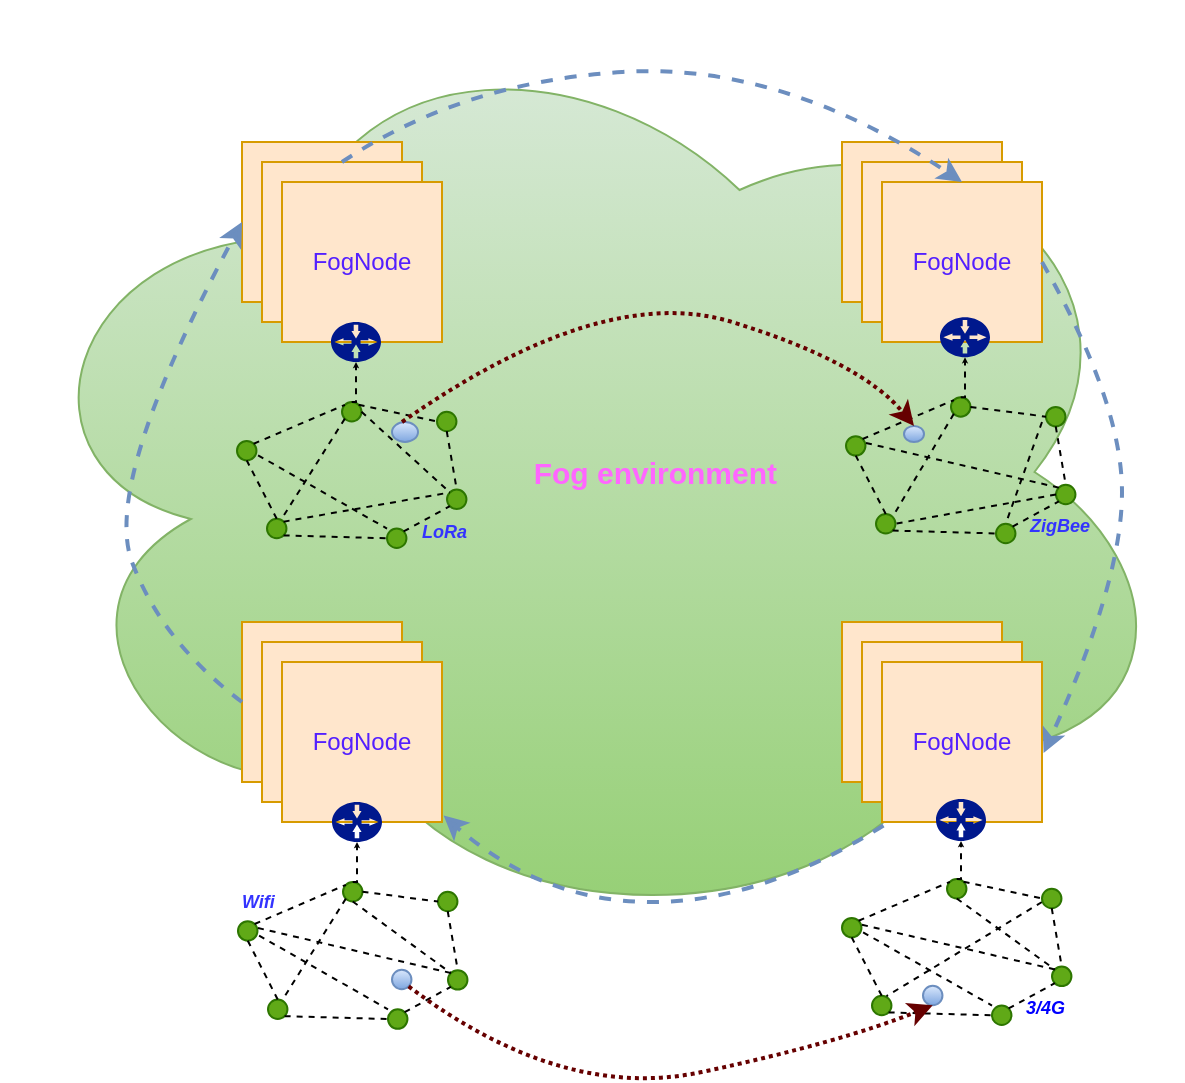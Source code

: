 <mxfile version="10.5.5" type="github"><diagram id="RD0cWUDx8CHf_FAbjjlp" name="Page-1"><mxGraphModel dx="1398" dy="941" grid="1" gridSize="10" guides="1" tooltips="1" connect="1" arrows="1" fold="1" page="1" pageScale="1" pageWidth="827" pageHeight="1169" math="0" shadow="0"><root><mxCell id="0"/><mxCell id="1" parent="0"/><mxCell id="Bvr0KXYXl9v9TQF8ipzV-62" value="&amp;nbsp; &amp;nbsp; &amp;nbsp; &amp;nbsp; &amp;nbsp; &amp;nbsp; &amp;nbsp; &amp;nbsp; &amp;nbsp; &amp;nbsp;&lt;b&gt;&lt;font style=&quot;font-size: 15px&quot; color=&quot;#ff66ff&quot;&gt;Fog environment&lt;/font&gt;&lt;/b&gt;" style="ellipse;shape=cloud;whiteSpace=wrap;html=1;fillColor=#d5e8d4;strokeColor=#82b366;gradientColor=#97d077;" vertex="1" parent="1"><mxGeometry x="80" y="10" width="590" height="470" as="geometry"/></mxCell><mxCell id="Bvr0KXYXl9v9TQF8ipzV-49" value="" style="whiteSpace=wrap;html=1;aspect=fixed;fillColor=#ffe6cc;strokeColor=#d79b00;" vertex="1" parent="1"><mxGeometry x="200" y="80" width="80" height="80" as="geometry"/></mxCell><mxCell id="Bvr0KXYXl9v9TQF8ipzV-48" value="" style="whiteSpace=wrap;html=1;aspect=fixed;fillColor=#ffe6cc;strokeColor=#d79b00;" vertex="1" parent="1"><mxGeometry x="210" y="90" width="80" height="80" as="geometry"/></mxCell><mxCell id="Bvr0KXYXl9v9TQF8ipzV-47" value="&lt;font color=&quot;#531fff&quot;&gt;FogNode&lt;/font&gt;" style="whiteSpace=wrap;html=1;aspect=fixed;fillColor=#ffe6cc;strokeColor=#d79b00;" vertex="1" parent="1"><mxGeometry x="220" y="100" width="80" height="80" as="geometry"/></mxCell><mxCell id="Bvr0KXYXl9v9TQF8ipzV-53" value="" style="whiteSpace=wrap;html=1;aspect=fixed;fillColor=#ffe6cc;strokeColor=#d79b00;" vertex="1" parent="1"><mxGeometry x="500" y="80" width="80" height="80" as="geometry"/></mxCell><mxCell id="Bvr0KXYXl9v9TQF8ipzV-54" value="" style="whiteSpace=wrap;html=1;aspect=fixed;fillColor=#ffe6cc;strokeColor=#d79b00;" vertex="1" parent="1"><mxGeometry x="510" y="90" width="80" height="80" as="geometry"/></mxCell><mxCell id="Bvr0KXYXl9v9TQF8ipzV-55" value="&lt;font color=&quot;#531fff&quot;&gt;FogNode&lt;/font&gt;" style="whiteSpace=wrap;html=1;aspect=fixed;fillColor=#ffe6cc;strokeColor=#d79b00;" vertex="1" parent="1"><mxGeometry x="520" y="100" width="80" height="80" as="geometry"/></mxCell><mxCell id="Bvr0KXYXl9v9TQF8ipzV-56" value="" style="whiteSpace=wrap;html=1;aspect=fixed;fillColor=#ffe6cc;strokeColor=#d79b00;" vertex="1" parent="1"><mxGeometry x="200" y="320" width="80" height="80" as="geometry"/></mxCell><mxCell id="Bvr0KXYXl9v9TQF8ipzV-57" value="" style="whiteSpace=wrap;html=1;aspect=fixed;fillColor=#ffe6cc;strokeColor=#d79b00;" vertex="1" parent="1"><mxGeometry x="210" y="330" width="80" height="80" as="geometry"/></mxCell><mxCell id="Bvr0KXYXl9v9TQF8ipzV-58" value="&lt;font color=&quot;#531fff&quot;&gt;FogNode&lt;/font&gt;" style="whiteSpace=wrap;html=1;aspect=fixed;fillColor=#ffe6cc;strokeColor=#d79b00;" vertex="1" parent="1"><mxGeometry x="220" y="340" width="80" height="80" as="geometry"/></mxCell><mxCell id="Bvr0KXYXl9v9TQF8ipzV-59" value="" style="whiteSpace=wrap;html=1;aspect=fixed;fillColor=#ffe6cc;strokeColor=#d79b00;" vertex="1" parent="1"><mxGeometry x="500" y="320" width="80" height="80" as="geometry"/></mxCell><mxCell id="Bvr0KXYXl9v9TQF8ipzV-60" value="" style="whiteSpace=wrap;html=1;aspect=fixed;fillColor=#ffe6cc;strokeColor=#d79b00;" vertex="1" parent="1"><mxGeometry x="510" y="330" width="80" height="80" as="geometry"/></mxCell><mxCell id="Bvr0KXYXl9v9TQF8ipzV-61" value="&lt;font color=&quot;#531fff&quot;&gt;FogNode&lt;/font&gt;" style="whiteSpace=wrap;html=1;aspect=fixed;fillColor=#ffe6cc;strokeColor=#d79b00;" vertex="1" parent="1"><mxGeometry x="520" y="340" width="80" height="80" as="geometry"/></mxCell><mxCell id="Bvr0KXYXl9v9TQF8ipzV-76" value="" style="shadow=0;dashed=0;html=1;strokeColor=none;labelPosition=center;verticalLabelPosition=bottom;verticalAlign=top;align=center;shape=mxgraph.mscae.enterprise.gateway;fillColor=#00188D;" vertex="1" parent="1"><mxGeometry x="245" y="410" width="25" height="20" as="geometry"/></mxCell><mxCell id="Bvr0KXYXl9v9TQF8ipzV-109" value="" style="group" vertex="1" connectable="0" parent="1"><mxGeometry x="198" y="450" width="120" height="74" as="geometry"/></mxCell><mxCell id="Bvr0KXYXl9v9TQF8ipzV-105" value="" style="group" vertex="1" connectable="0" parent="Bvr0KXYXl9v9TQF8ipzV-109"><mxGeometry width="120" height="74" as="geometry"/></mxCell><mxCell id="Bvr0KXYXl9v9TQF8ipzV-64" value="" style="ellipse;whiteSpace=wrap;html=1;aspect=fixed;fillColor=#60a917;strokeColor=#2D7600;fontColor=#ffffff;" vertex="1" parent="Bvr0KXYXl9v9TQF8ipzV-105"><mxGeometry y="19.59" width="9.733" height="9.733" as="geometry"/></mxCell><mxCell id="Bvr0KXYXl9v9TQF8ipzV-65" value="" style="ellipse;whiteSpace=wrap;html=1;aspect=fixed;fillColor=#60a917;strokeColor=#2D7600;fontColor=#ffffff;" vertex="1" parent="Bvr0KXYXl9v9TQF8ipzV-105"><mxGeometry x="52.5" width="9.733" height="9.733" as="geometry"/></mxCell><mxCell id="Bvr0KXYXl9v9TQF8ipzV-66" value="" style="ellipse;whiteSpace=wrap;html=1;aspect=fixed;fillColor=#60a917;strokeColor=#2D7600;fontColor=#ffffff;" vertex="1" parent="Bvr0KXYXl9v9TQF8ipzV-105"><mxGeometry x="15" y="58.771" width="9.733" height="9.733" as="geometry"/></mxCell><mxCell id="Bvr0KXYXl9v9TQF8ipzV-68" value="" style="ellipse;whiteSpace=wrap;html=1;aspect=fixed;fillColor=#60a917;strokeColor=#2D7600;fontColor=#ffffff;" vertex="1" parent="Bvr0KXYXl9v9TQF8ipzV-105"><mxGeometry x="75" y="63.668" width="9.733" height="9.733" as="geometry"/></mxCell><mxCell id="Bvr0KXYXl9v9TQF8ipzV-88" value="" style="endArrow=none;dashed=1;html=1;entryX=0;entryY=0;entryDx=0;entryDy=0;exitX=1;exitY=0;exitDx=0;exitDy=0;" edge="1" parent="Bvr0KXYXl9v9TQF8ipzV-105" source="Bvr0KXYXl9v9TQF8ipzV-64" target="Bvr0KXYXl9v9TQF8ipzV-65"><mxGeometry width="50" height="50" relative="1" as="geometry"><mxPoint x="20" y="19.59" as="sourcePoint"/><mxPoint x="-70" y="19.59" as="targetPoint"/></mxGeometry></mxCell><mxCell id="Bvr0KXYXl9v9TQF8ipzV-91" value="" style="endArrow=none;dashed=1;html=1;entryX=0.5;entryY=1;entryDx=0;entryDy=0;exitX=0.5;exitY=0;exitDx=0;exitDy=0;" edge="1" parent="Bvr0KXYXl9v9TQF8ipzV-105" source="Bvr0KXYXl9v9TQF8ipzV-66" target="Bvr0KXYXl9v9TQF8ipzV-64"><mxGeometry width="50" height="50" relative="1" as="geometry"><mxPoint x="40" y="39.18" as="sourcePoint"/><mxPoint x="73.931" y="30.703" as="targetPoint"/></mxGeometry></mxCell><mxCell id="Bvr0KXYXl9v9TQF8ipzV-93" value="" style="endArrow=none;dashed=1;html=1;entryX=0;entryY=0.5;entryDx=0;entryDy=0;exitX=1;exitY=1;exitDx=0;exitDy=0;" edge="1" parent="Bvr0KXYXl9v9TQF8ipzV-105" source="Bvr0KXYXl9v9TQF8ipzV-66" target="Bvr0KXYXl9v9TQF8ipzV-68"><mxGeometry width="50" height="50" relative="1" as="geometry"><mxPoint x="60" y="58.771" as="sourcePoint"/><mxPoint x="93.931" y="50.293" as="targetPoint"/></mxGeometry></mxCell><mxCell id="Bvr0KXYXl9v9TQF8ipzV-96" value="" style="endArrow=none;dashed=1;html=1;entryX=0;entryY=0;entryDx=0;entryDy=0;exitX=1.084;exitY=0.739;exitDx=0;exitDy=0;exitPerimeter=0;entryPerimeter=0;" edge="1" parent="Bvr0KXYXl9v9TQF8ipzV-105" source="Bvr0KXYXl9v9TQF8ipzV-64" target="Bvr0KXYXl9v9TQF8ipzV-68"><mxGeometry width="50" height="50" relative="1" as="geometry"><mxPoint x="90" y="88.156" as="sourcePoint"/><mxPoint x="123.931" y="79.678" as="targetPoint"/></mxGeometry></mxCell><mxCell id="Bvr0KXYXl9v9TQF8ipzV-98" value="" style="endArrow=none;dashed=1;html=1;entryX=0.745;entryY=0.016;entryDx=0;entryDy=0;exitX=0;exitY=1;exitDx=0;exitDy=0;entryPerimeter=0;" edge="1" parent="Bvr0KXYXl9v9TQF8ipzV-105" source="Bvr0KXYXl9v9TQF8ipzV-65" target="Bvr0KXYXl9v9TQF8ipzV-66"><mxGeometry width="50" height="50" relative="1" as="geometry"><mxPoint x="110" y="107.746" as="sourcePoint"/><mxPoint x="143.931" y="99.268" as="targetPoint"/></mxGeometry></mxCell><mxCell id="Bvr0KXYXl9v9TQF8ipzV-100" value="&lt;i&gt;&lt;font style=&quot;font-size: 9px&quot; color=&quot;#3333ff&quot;&gt;&lt;b&gt;Wifi&lt;/b&gt;&lt;/font&gt;&lt;/i&gt;" style="text;html=1;resizable=0;points=[];autosize=1;align=left;verticalAlign=top;spacingTop=-4;" vertex="1" parent="Bvr0KXYXl9v9TQF8ipzV-105"><mxGeometry y="-0.627" width="30" height="20" as="geometry"/></mxCell><mxCell id="Bvr0KXYXl9v9TQF8ipzV-106" value="" style="ellipse;whiteSpace=wrap;html=1;aspect=fixed;fillColor=#60a917;strokeColor=#2D7600;fontColor=#ffffff;" vertex="1" parent="Bvr0KXYXl9v9TQF8ipzV-105"><mxGeometry x="100" y="4.898" width="9.733" height="9.733" as="geometry"/></mxCell><mxCell id="Bvr0KXYXl9v9TQF8ipzV-107" value="" style="endArrow=none;dashed=1;html=1;entryX=0;entryY=0.5;entryDx=0;entryDy=0;exitX=1;exitY=0.5;exitDx=0;exitDy=0;" edge="1" parent="Bvr0KXYXl9v9TQF8ipzV-105" source="Bvr0KXYXl9v9TQF8ipzV-65" target="Bvr0KXYXl9v9TQF8ipzV-106"><mxGeometry width="50" height="50" relative="1" as="geometry"><mxPoint x="72.667" y="14.693" as="sourcePoint"/><mxPoint x="116.333" y="55.179" as="targetPoint"/></mxGeometry></mxCell><mxCell id="Bvr0KXYXl9v9TQF8ipzV-205" value="" style="ellipse;whiteSpace=wrap;html=1;aspect=fixed;fillColor=#dae8fc;strokeColor=#6c8ebf;gradientColor=#7ea6e0;" vertex="1" parent="Bvr0KXYXl9v9TQF8ipzV-105"><mxGeometry x="77" y="43.898" width="9.733" height="9.733" as="geometry"/></mxCell><mxCell id="Bvr0KXYXl9v9TQF8ipzV-67" value="" style="ellipse;whiteSpace=wrap;html=1;aspect=fixed;fillColor=#60a917;strokeColor=#2D7600;fontColor=#ffffff;" vertex="1" parent="Bvr0KXYXl9v9TQF8ipzV-109"><mxGeometry x="105" y="44.078" width="9.733" height="9.733" as="geometry"/></mxCell><mxCell id="Bvr0KXYXl9v9TQF8ipzV-90" value="" style="endArrow=none;dashed=1;html=1;entryX=0;entryY=0;entryDx=0;entryDy=0;exitX=0.5;exitY=1;exitDx=0;exitDy=0;" edge="1" parent="Bvr0KXYXl9v9TQF8ipzV-109" source="Bvr0KXYXl9v9TQF8ipzV-65" target="Bvr0KXYXl9v9TQF8ipzV-67"><mxGeometry width="50" height="50" relative="1" as="geometry"><mxPoint x="30" y="29.385" as="sourcePoint"/><mxPoint x="64" y="20.57" as="targetPoint"/></mxGeometry></mxCell><mxCell id="Bvr0KXYXl9v9TQF8ipzV-92" value="" style="endArrow=none;dashed=1;html=1;entryX=0;entryY=1;entryDx=0;entryDy=0;exitX=1;exitY=0;exitDx=0;exitDy=0;" edge="1" parent="Bvr0KXYXl9v9TQF8ipzV-109" source="Bvr0KXYXl9v9TQF8ipzV-68" target="Bvr0KXYXl9v9TQF8ipzV-67"><mxGeometry width="50" height="50" relative="1" as="geometry"><mxPoint x="50" y="48.976" as="sourcePoint"/><mxPoint x="83.931" y="40.498" as="targetPoint"/></mxGeometry></mxCell><mxCell id="Bvr0KXYXl9v9TQF8ipzV-97" value="" style="endArrow=none;dashed=1;html=1;entryX=0;entryY=0;entryDx=0;entryDy=0;exitX=1.026;exitY=0.35;exitDx=0;exitDy=0;exitPerimeter=0;" edge="1" parent="Bvr0KXYXl9v9TQF8ipzV-109" source="Bvr0KXYXl9v9TQF8ipzV-64" target="Bvr0KXYXl9v9TQF8ipzV-67"><mxGeometry width="50" height="50" relative="1" as="geometry"><mxPoint x="100" y="97.951" as="sourcePoint"/><mxPoint x="133.931" y="89.473" as="targetPoint"/></mxGeometry></mxCell><mxCell id="Bvr0KXYXl9v9TQF8ipzV-108" value="" style="endArrow=none;dashed=1;html=1;entryX=0.5;entryY=0;entryDx=0;entryDy=0;exitX=0.5;exitY=1;exitDx=0;exitDy=0;" edge="1" parent="Bvr0KXYXl9v9TQF8ipzV-109" source="Bvr0KXYXl9v9TQF8ipzV-106" target="Bvr0KXYXl9v9TQF8ipzV-67"><mxGeometry width="50" height="50" relative="1" as="geometry"><mxPoint x="82.667" y="24.488" as="sourcePoint"/><mxPoint x="126.333" y="64.974" as="targetPoint"/></mxGeometry></mxCell><mxCell id="Bvr0KXYXl9v9TQF8ipzV-112" style="edgeStyle=orthogonalEdgeStyle;rounded=0;orthogonalLoop=1;jettySize=auto;html=1;exitX=0.5;exitY=0;exitDx=0;exitDy=0;entryX=0.5;entryY=1;entryDx=0;entryDy=0;entryPerimeter=0;dashed=1;endSize=0;" edge="1" parent="1" source="Bvr0KXYXl9v9TQF8ipzV-65" target="Bvr0KXYXl9v9TQF8ipzV-76"><mxGeometry relative="1" as="geometry"/></mxCell><mxCell id="Bvr0KXYXl9v9TQF8ipzV-135" value="" style="shadow=0;dashed=0;html=1;strokeColor=none;labelPosition=center;verticalLabelPosition=bottom;verticalAlign=top;align=center;shape=mxgraph.mscae.enterprise.gateway;fillColor=#00188D;" vertex="1" parent="1"><mxGeometry x="547" y="408.5" width="25" height="21" as="geometry"/></mxCell><mxCell id="Bvr0KXYXl9v9TQF8ipzV-136" value="" style="group" vertex="1" connectable="0" parent="1"><mxGeometry x="500" y="448.5" width="130" height="74" as="geometry"/></mxCell><mxCell id="Bvr0KXYXl9v9TQF8ipzV-137" value="" style="group" vertex="1" connectable="0" parent="Bvr0KXYXl9v9TQF8ipzV-136"><mxGeometry width="130" height="73.533" as="geometry"/></mxCell><mxCell id="Bvr0KXYXl9v9TQF8ipzV-138" value="" style="ellipse;whiteSpace=wrap;html=1;aspect=fixed;fillColor=#60a917;strokeColor=#2D7600;fontColor=#ffffff;" vertex="1" parent="Bvr0KXYXl9v9TQF8ipzV-137"><mxGeometry y="19.467" width="9.733" height="9.733" as="geometry"/></mxCell><mxCell id="Bvr0KXYXl9v9TQF8ipzV-139" value="" style="ellipse;whiteSpace=wrap;html=1;aspect=fixed;fillColor=#60a917;strokeColor=#2D7600;fontColor=#ffffff;" vertex="1" parent="Bvr0KXYXl9v9TQF8ipzV-137"><mxGeometry x="52.5" width="9.733" height="9.733" as="geometry"/></mxCell><mxCell id="Bvr0KXYXl9v9TQF8ipzV-140" value="" style="ellipse;whiteSpace=wrap;html=1;aspect=fixed;fillColor=#60a917;strokeColor=#2D7600;fontColor=#ffffff;" vertex="1" parent="Bvr0KXYXl9v9TQF8ipzV-137"><mxGeometry x="15" y="58.4" width="9.733" height="9.733" as="geometry"/></mxCell><mxCell id="Bvr0KXYXl9v9TQF8ipzV-141" value="" style="ellipse;whiteSpace=wrap;html=1;aspect=fixed;fillColor=#60a917;strokeColor=#2D7600;fontColor=#ffffff;" vertex="1" parent="Bvr0KXYXl9v9TQF8ipzV-137"><mxGeometry x="75" y="63.267" width="9.733" height="9.733" as="geometry"/></mxCell><mxCell id="Bvr0KXYXl9v9TQF8ipzV-142" value="" style="endArrow=none;dashed=1;html=1;entryX=0;entryY=0;entryDx=0;entryDy=0;exitX=1;exitY=0;exitDx=0;exitDy=0;" edge="1" parent="Bvr0KXYXl9v9TQF8ipzV-137" source="Bvr0KXYXl9v9TQF8ipzV-138" target="Bvr0KXYXl9v9TQF8ipzV-139"><mxGeometry width="50" height="50" relative="1" as="geometry"><mxPoint x="20" y="19.467" as="sourcePoint"/><mxPoint x="-70" y="19.467" as="targetPoint"/></mxGeometry></mxCell><mxCell id="Bvr0KXYXl9v9TQF8ipzV-143" value="" style="endArrow=none;dashed=1;html=1;entryX=0.5;entryY=1;entryDx=0;entryDy=0;exitX=0.5;exitY=0;exitDx=0;exitDy=0;" edge="1" parent="Bvr0KXYXl9v9TQF8ipzV-137" source="Bvr0KXYXl9v9TQF8ipzV-140" target="Bvr0KXYXl9v9TQF8ipzV-138"><mxGeometry width="50" height="50" relative="1" as="geometry"><mxPoint x="40" y="38.933" as="sourcePoint"/><mxPoint x="73.931" y="30.509" as="targetPoint"/></mxGeometry></mxCell><mxCell id="Bvr0KXYXl9v9TQF8ipzV-144" value="" style="endArrow=none;dashed=1;html=1;entryX=0;entryY=0.5;entryDx=0;entryDy=0;exitX=1;exitY=1;exitDx=0;exitDy=0;" edge="1" parent="Bvr0KXYXl9v9TQF8ipzV-137" source="Bvr0KXYXl9v9TQF8ipzV-140" target="Bvr0KXYXl9v9TQF8ipzV-141"><mxGeometry width="50" height="50" relative="1" as="geometry"><mxPoint x="60" y="58.4" as="sourcePoint"/><mxPoint x="93.931" y="49.976" as="targetPoint"/></mxGeometry></mxCell><mxCell id="Bvr0KXYXl9v9TQF8ipzV-145" value="" style="endArrow=none;dashed=1;html=1;entryX=0;entryY=0;entryDx=0;entryDy=0;exitX=1.084;exitY=0.739;exitDx=0;exitDy=0;exitPerimeter=0;entryPerimeter=0;" edge="1" parent="Bvr0KXYXl9v9TQF8ipzV-137" source="Bvr0KXYXl9v9TQF8ipzV-138" target="Bvr0KXYXl9v9TQF8ipzV-141"><mxGeometry width="50" height="50" relative="1" as="geometry"><mxPoint x="90" y="87.6" as="sourcePoint"/><mxPoint x="123.931" y="79.176" as="targetPoint"/></mxGeometry></mxCell><mxCell id="Bvr0KXYXl9v9TQF8ipzV-146" value="" style="endArrow=none;dashed=1;html=1;entryX=0.745;entryY=0.016;entryDx=0;entryDy=0;entryPerimeter=0;" edge="1" parent="Bvr0KXYXl9v9TQF8ipzV-137" target="Bvr0KXYXl9v9TQF8ipzV-140"><mxGeometry width="50" height="50" relative="1" as="geometry"><mxPoint x="100" y="11.5" as="sourcePoint"/><mxPoint x="143.931" y="98.642" as="targetPoint"/></mxGeometry></mxCell><mxCell id="Bvr0KXYXl9v9TQF8ipzV-147" value="&lt;i&gt;&lt;font style=&quot;font-size: 9px&quot; color=&quot;#0000ff&quot;&gt;&lt;b&gt;3/4G&lt;/b&gt;&lt;/font&gt;&lt;/i&gt;" style="text;html=1;resizable=0;points=[];autosize=1;align=left;verticalAlign=top;spacingTop=-4;" vertex="1" parent="Bvr0KXYXl9v9TQF8ipzV-137"><mxGeometry x="90" y="53.533" width="40" height="20" as="geometry"/></mxCell><mxCell id="Bvr0KXYXl9v9TQF8ipzV-148" value="" style="ellipse;whiteSpace=wrap;html=1;aspect=fixed;fillColor=#60a917;strokeColor=#2D7600;fontColor=#ffffff;" vertex="1" parent="Bvr0KXYXl9v9TQF8ipzV-137"><mxGeometry x="100" y="4.867" width="9.733" height="9.733" as="geometry"/></mxCell><mxCell id="Bvr0KXYXl9v9TQF8ipzV-149" value="" style="endArrow=none;dashed=1;html=1;entryX=0;entryY=0.5;entryDx=0;entryDy=0;exitX=1;exitY=0;exitDx=0;exitDy=0;" edge="1" parent="Bvr0KXYXl9v9TQF8ipzV-137" source="Bvr0KXYXl9v9TQF8ipzV-139" target="Bvr0KXYXl9v9TQF8ipzV-148"><mxGeometry width="50" height="50" relative="1" as="geometry"><mxPoint x="72.667" y="14.6" as="sourcePoint"/><mxPoint x="116.333" y="54.831" as="targetPoint"/></mxGeometry></mxCell><mxCell id="Bvr0KXYXl9v9TQF8ipzV-206" value="" style="ellipse;whiteSpace=wrap;html=1;aspect=fixed;fillColor=#dae8fc;strokeColor=#6c8ebf;gradientColor=#7ea6e0;" vertex="1" parent="Bvr0KXYXl9v9TQF8ipzV-137"><mxGeometry x="40.5" y="53.398" width="9.733" height="9.733" as="geometry"/></mxCell><mxCell id="Bvr0KXYXl9v9TQF8ipzV-150" value="" style="ellipse;whiteSpace=wrap;html=1;aspect=fixed;fillColor=#60a917;strokeColor=#2D7600;fontColor=#ffffff;" vertex="1" parent="Bvr0KXYXl9v9TQF8ipzV-136"><mxGeometry x="105" y="43.8" width="9.733" height="9.733" as="geometry"/></mxCell><mxCell id="Bvr0KXYXl9v9TQF8ipzV-151" value="" style="endArrow=none;dashed=1;html=1;entryX=0;entryY=0;entryDx=0;entryDy=0;exitX=0.5;exitY=1;exitDx=0;exitDy=0;" edge="1" parent="Bvr0KXYXl9v9TQF8ipzV-136" source="Bvr0KXYXl9v9TQF8ipzV-139" target="Bvr0KXYXl9v9TQF8ipzV-150"><mxGeometry width="50" height="50" relative="1" as="geometry"><mxPoint x="30" y="29.2" as="sourcePoint"/><mxPoint x="64" y="20.44" as="targetPoint"/></mxGeometry></mxCell><mxCell id="Bvr0KXYXl9v9TQF8ipzV-152" value="" style="endArrow=none;dashed=1;html=1;entryX=0;entryY=1;entryDx=0;entryDy=0;exitX=1;exitY=0;exitDx=0;exitDy=0;" edge="1" parent="Bvr0KXYXl9v9TQF8ipzV-136" source="Bvr0KXYXl9v9TQF8ipzV-141" target="Bvr0KXYXl9v9TQF8ipzV-150"><mxGeometry width="50" height="50" relative="1" as="geometry"><mxPoint x="50" y="48.667" as="sourcePoint"/><mxPoint x="83.931" y="40.242" as="targetPoint"/></mxGeometry></mxCell><mxCell id="Bvr0KXYXl9v9TQF8ipzV-153" value="" style="endArrow=none;dashed=1;html=1;entryX=0;entryY=0;entryDx=0;entryDy=0;exitX=1.026;exitY=0.35;exitDx=0;exitDy=0;exitPerimeter=0;" edge="1" parent="Bvr0KXYXl9v9TQF8ipzV-136" source="Bvr0KXYXl9v9TQF8ipzV-138" target="Bvr0KXYXl9v9TQF8ipzV-150"><mxGeometry width="50" height="50" relative="1" as="geometry"><mxPoint x="100" y="97.333" as="sourcePoint"/><mxPoint x="133.931" y="88.909" as="targetPoint"/></mxGeometry></mxCell><mxCell id="Bvr0KXYXl9v9TQF8ipzV-154" value="" style="endArrow=none;dashed=1;html=1;entryX=0.5;entryY=0;entryDx=0;entryDy=0;exitX=0.5;exitY=1;exitDx=0;exitDy=0;" edge="1" parent="Bvr0KXYXl9v9TQF8ipzV-136" source="Bvr0KXYXl9v9TQF8ipzV-148" target="Bvr0KXYXl9v9TQF8ipzV-150"><mxGeometry width="50" height="50" relative="1" as="geometry"><mxPoint x="82.667" y="24.333" as="sourcePoint"/><mxPoint x="126.333" y="64.564" as="targetPoint"/></mxGeometry></mxCell><mxCell id="Bvr0KXYXl9v9TQF8ipzV-155" style="edgeStyle=orthogonalEdgeStyle;rounded=0;orthogonalLoop=1;jettySize=auto;html=1;exitX=0.5;exitY=0;exitDx=0;exitDy=0;entryX=0.5;entryY=1;entryDx=0;entryDy=0;entryPerimeter=0;dashed=1;endSize=0;" edge="1" parent="1" source="Bvr0KXYXl9v9TQF8ipzV-139" target="Bvr0KXYXl9v9TQF8ipzV-135"><mxGeometry relative="1" as="geometry"/></mxCell><mxCell id="Bvr0KXYXl9v9TQF8ipzV-157" value="" style="shadow=0;dashed=0;html=1;strokeColor=none;labelPosition=center;verticalLabelPosition=bottom;verticalAlign=top;align=center;shape=mxgraph.mscae.enterprise.gateway;fillColor=#00188D;" vertex="1" parent="1"><mxGeometry x="244.5" y="170" width="25" height="20" as="geometry"/></mxCell><mxCell id="Bvr0KXYXl9v9TQF8ipzV-158" value="" style="group" vertex="1" connectable="0" parent="1"><mxGeometry x="197.5" y="210" width="130" height="73.533" as="geometry"/></mxCell><mxCell id="Bvr0KXYXl9v9TQF8ipzV-159" value="" style="group" vertex="1" connectable="0" parent="Bvr0KXYXl9v9TQF8ipzV-158"><mxGeometry width="130" height="73.533" as="geometry"/></mxCell><mxCell id="Bvr0KXYXl9v9TQF8ipzV-160" value="" style="ellipse;whiteSpace=wrap;html=1;aspect=fixed;fillColor=#60a917;strokeColor=#2D7600;fontColor=#ffffff;" vertex="1" parent="Bvr0KXYXl9v9TQF8ipzV-159"><mxGeometry y="19.467" width="9.733" height="9.733" as="geometry"/></mxCell><mxCell id="Bvr0KXYXl9v9TQF8ipzV-161" value="" style="ellipse;whiteSpace=wrap;html=1;aspect=fixed;fillColor=#60a917;strokeColor=#2D7600;fontColor=#ffffff;" vertex="1" parent="Bvr0KXYXl9v9TQF8ipzV-159"><mxGeometry x="52.5" width="9.733" height="9.733" as="geometry"/></mxCell><mxCell id="Bvr0KXYXl9v9TQF8ipzV-162" value="" style="ellipse;whiteSpace=wrap;html=1;aspect=fixed;fillColor=#60a917;strokeColor=#2D7600;fontColor=#ffffff;" vertex="1" parent="Bvr0KXYXl9v9TQF8ipzV-159"><mxGeometry x="15" y="58.4" width="9.733" height="9.733" as="geometry"/></mxCell><mxCell id="Bvr0KXYXl9v9TQF8ipzV-163" value="" style="ellipse;whiteSpace=wrap;html=1;aspect=fixed;fillColor=#60a917;strokeColor=#2D7600;fontColor=#ffffff;" vertex="1" parent="Bvr0KXYXl9v9TQF8ipzV-159"><mxGeometry x="75" y="63.267" width="9.733" height="9.733" as="geometry"/></mxCell><mxCell id="Bvr0KXYXl9v9TQF8ipzV-164" value="" style="endArrow=none;dashed=1;html=1;entryX=0;entryY=0;entryDx=0;entryDy=0;exitX=1;exitY=0;exitDx=0;exitDy=0;" edge="1" parent="Bvr0KXYXl9v9TQF8ipzV-159" source="Bvr0KXYXl9v9TQF8ipzV-160" target="Bvr0KXYXl9v9TQF8ipzV-161"><mxGeometry width="50" height="50" relative="1" as="geometry"><mxPoint x="20" y="19.467" as="sourcePoint"/><mxPoint x="-70" y="19.467" as="targetPoint"/></mxGeometry></mxCell><mxCell id="Bvr0KXYXl9v9TQF8ipzV-165" value="" style="endArrow=none;dashed=1;html=1;entryX=0.5;entryY=1;entryDx=0;entryDy=0;exitX=0.5;exitY=0;exitDx=0;exitDy=0;" edge="1" parent="Bvr0KXYXl9v9TQF8ipzV-159" source="Bvr0KXYXl9v9TQF8ipzV-162" target="Bvr0KXYXl9v9TQF8ipzV-160"><mxGeometry width="50" height="50" relative="1" as="geometry"><mxPoint x="40" y="38.933" as="sourcePoint"/><mxPoint x="73.931" y="30.509" as="targetPoint"/></mxGeometry></mxCell><mxCell id="Bvr0KXYXl9v9TQF8ipzV-166" value="" style="endArrow=none;dashed=1;html=1;entryX=0;entryY=0.5;entryDx=0;entryDy=0;exitX=1;exitY=1;exitDx=0;exitDy=0;" edge="1" parent="Bvr0KXYXl9v9TQF8ipzV-159" source="Bvr0KXYXl9v9TQF8ipzV-162" target="Bvr0KXYXl9v9TQF8ipzV-163"><mxGeometry width="50" height="50" relative="1" as="geometry"><mxPoint x="60" y="58.4" as="sourcePoint"/><mxPoint x="93.931" y="49.976" as="targetPoint"/></mxGeometry></mxCell><mxCell id="Bvr0KXYXl9v9TQF8ipzV-167" value="" style="endArrow=none;dashed=1;html=1;entryX=0;entryY=0;entryDx=0;entryDy=0;exitX=1.084;exitY=0.739;exitDx=0;exitDy=0;exitPerimeter=0;entryPerimeter=0;" edge="1" parent="Bvr0KXYXl9v9TQF8ipzV-159" source="Bvr0KXYXl9v9TQF8ipzV-160" target="Bvr0KXYXl9v9TQF8ipzV-163"><mxGeometry width="50" height="50" relative="1" as="geometry"><mxPoint x="90" y="87.6" as="sourcePoint"/><mxPoint x="123.931" y="79.176" as="targetPoint"/></mxGeometry></mxCell><mxCell id="Bvr0KXYXl9v9TQF8ipzV-168" value="" style="endArrow=none;dashed=1;html=1;entryX=0.745;entryY=0.016;entryDx=0;entryDy=0;exitX=0;exitY=1;exitDx=0;exitDy=0;entryPerimeter=0;" edge="1" parent="Bvr0KXYXl9v9TQF8ipzV-159" source="Bvr0KXYXl9v9TQF8ipzV-161" target="Bvr0KXYXl9v9TQF8ipzV-162"><mxGeometry width="50" height="50" relative="1" as="geometry"><mxPoint x="110" y="107.067" as="sourcePoint"/><mxPoint x="143.931" y="98.642" as="targetPoint"/></mxGeometry></mxCell><mxCell id="Bvr0KXYXl9v9TQF8ipzV-169" value="&lt;i&gt;&lt;font style=&quot;font-size: 9px&quot; color=&quot;#3333ff&quot;&gt;&lt;b&gt;LoRa&lt;/b&gt;&lt;/font&gt;&lt;/i&gt;" style="text;html=1;resizable=0;points=[];autosize=1;align=left;verticalAlign=top;spacingTop=-4;" vertex="1" parent="Bvr0KXYXl9v9TQF8ipzV-159"><mxGeometry x="90" y="53.533" width="40" height="20" as="geometry"/></mxCell><mxCell id="Bvr0KXYXl9v9TQF8ipzV-170" value="" style="ellipse;whiteSpace=wrap;html=1;aspect=fixed;fillColor=#60a917;strokeColor=#2D7600;fontColor=#ffffff;" vertex="1" parent="Bvr0KXYXl9v9TQF8ipzV-159"><mxGeometry x="100" y="4.867" width="9.733" height="9.733" as="geometry"/></mxCell><mxCell id="Bvr0KXYXl9v9TQF8ipzV-171" value="" style="endArrow=none;dashed=1;html=1;entryX=0;entryY=0.5;entryDx=0;entryDy=0;exitX=1;exitY=0;exitDx=0;exitDy=0;" edge="1" parent="Bvr0KXYXl9v9TQF8ipzV-159" source="Bvr0KXYXl9v9TQF8ipzV-161" target="Bvr0KXYXl9v9TQF8ipzV-170"><mxGeometry width="50" height="50" relative="1" as="geometry"><mxPoint x="72.667" y="14.6" as="sourcePoint"/><mxPoint x="116.333" y="54.831" as="targetPoint"/></mxGeometry></mxCell><mxCell id="Bvr0KXYXl9v9TQF8ipzV-172" value="" style="ellipse;whiteSpace=wrap;html=1;aspect=fixed;fillColor=#60a917;strokeColor=#2D7600;fontColor=#ffffff;" vertex="1" parent="Bvr0KXYXl9v9TQF8ipzV-158"><mxGeometry x="105" y="43.8" width="9.733" height="9.733" as="geometry"/></mxCell><mxCell id="Bvr0KXYXl9v9TQF8ipzV-173" value="" style="endArrow=none;dashed=1;html=1;entryX=0;entryY=0;entryDx=0;entryDy=0;exitX=1;exitY=0.5;exitDx=0;exitDy=0;" edge="1" parent="Bvr0KXYXl9v9TQF8ipzV-158" source="Bvr0KXYXl9v9TQF8ipzV-161" target="Bvr0KXYXl9v9TQF8ipzV-172"><mxGeometry width="50" height="50" relative="1" as="geometry"><mxPoint x="30" y="29.2" as="sourcePoint"/><mxPoint x="64" y="20.44" as="targetPoint"/></mxGeometry></mxCell><mxCell id="Bvr0KXYXl9v9TQF8ipzV-174" value="" style="endArrow=none;dashed=1;html=1;entryX=0;entryY=1;entryDx=0;entryDy=0;exitX=1;exitY=0;exitDx=0;exitDy=0;" edge="1" parent="Bvr0KXYXl9v9TQF8ipzV-158" source="Bvr0KXYXl9v9TQF8ipzV-163" target="Bvr0KXYXl9v9TQF8ipzV-172"><mxGeometry width="50" height="50" relative="1" as="geometry"><mxPoint x="50" y="48.667" as="sourcePoint"/><mxPoint x="83.931" y="40.242" as="targetPoint"/></mxGeometry></mxCell><mxCell id="Bvr0KXYXl9v9TQF8ipzV-175" value="" style="endArrow=none;dashed=1;html=1;entryX=0;entryY=0;entryDx=0;entryDy=0;exitX=1;exitY=0;exitDx=0;exitDy=0;" edge="1" parent="Bvr0KXYXl9v9TQF8ipzV-158" source="Bvr0KXYXl9v9TQF8ipzV-162" target="Bvr0KXYXl9v9TQF8ipzV-172"><mxGeometry width="50" height="50" relative="1" as="geometry"><mxPoint x="100" y="97.333" as="sourcePoint"/><mxPoint x="133.931" y="88.909" as="targetPoint"/></mxGeometry></mxCell><mxCell id="Bvr0KXYXl9v9TQF8ipzV-176" value="" style="endArrow=none;dashed=1;html=1;entryX=0.5;entryY=0;entryDx=0;entryDy=0;exitX=0.5;exitY=1;exitDx=0;exitDy=0;" edge="1" parent="Bvr0KXYXl9v9TQF8ipzV-158" source="Bvr0KXYXl9v9TQF8ipzV-170" target="Bvr0KXYXl9v9TQF8ipzV-172"><mxGeometry width="50" height="50" relative="1" as="geometry"><mxPoint x="82.667" y="24.333" as="sourcePoint"/><mxPoint x="126.333" y="64.564" as="targetPoint"/></mxGeometry></mxCell><mxCell id="Bvr0KXYXl9v9TQF8ipzV-177" style="edgeStyle=orthogonalEdgeStyle;rounded=0;orthogonalLoop=1;jettySize=auto;html=1;exitX=0.5;exitY=0;exitDx=0;exitDy=0;entryX=0.5;entryY=1;entryDx=0;entryDy=0;entryPerimeter=0;dashed=1;endSize=0;" edge="1" parent="1" source="Bvr0KXYXl9v9TQF8ipzV-161" target="Bvr0KXYXl9v9TQF8ipzV-157"><mxGeometry relative="1" as="geometry"/></mxCell><mxCell id="Bvr0KXYXl9v9TQF8ipzV-178" value="" style="shadow=0;dashed=0;html=1;strokeColor=none;labelPosition=center;verticalLabelPosition=bottom;verticalAlign=top;align=center;shape=mxgraph.mscae.enterprise.gateway;fillColor=#00188D;" vertex="1" parent="1"><mxGeometry x="549" y="167.6" width="25" height="20" as="geometry"/></mxCell><mxCell id="Bvr0KXYXl9v9TQF8ipzV-179" value="" style="group" vertex="1" connectable="0" parent="1"><mxGeometry x="502" y="207.6" width="140" height="73.533" as="geometry"/></mxCell><mxCell id="Bvr0KXYXl9v9TQF8ipzV-180" value="" style="group" vertex="1" connectable="0" parent="Bvr0KXYXl9v9TQF8ipzV-179"><mxGeometry width="140" height="73.533" as="geometry"/></mxCell><mxCell id="Bvr0KXYXl9v9TQF8ipzV-181" value="" style="ellipse;whiteSpace=wrap;html=1;aspect=fixed;fillColor=#60a917;strokeColor=#2D7600;fontColor=#ffffff;" vertex="1" parent="Bvr0KXYXl9v9TQF8ipzV-180"><mxGeometry y="19.467" width="9.733" height="9.733" as="geometry"/></mxCell><mxCell id="Bvr0KXYXl9v9TQF8ipzV-182" value="" style="ellipse;whiteSpace=wrap;html=1;aspect=fixed;fillColor=#60a917;strokeColor=#2D7600;fontColor=#ffffff;" vertex="1" parent="Bvr0KXYXl9v9TQF8ipzV-180"><mxGeometry x="52.5" width="9.733" height="9.733" as="geometry"/></mxCell><mxCell id="Bvr0KXYXl9v9TQF8ipzV-183" value="" style="ellipse;whiteSpace=wrap;html=1;aspect=fixed;fillColor=#60a917;strokeColor=#2D7600;fontColor=#ffffff;" vertex="1" parent="Bvr0KXYXl9v9TQF8ipzV-180"><mxGeometry x="15" y="58.4" width="9.733" height="9.733" as="geometry"/></mxCell><mxCell id="Bvr0KXYXl9v9TQF8ipzV-184" value="" style="ellipse;whiteSpace=wrap;html=1;aspect=fixed;fillColor=#60a917;strokeColor=#2D7600;fontColor=#ffffff;" vertex="1" parent="Bvr0KXYXl9v9TQF8ipzV-180"><mxGeometry x="75" y="63.267" width="9.733" height="9.733" as="geometry"/></mxCell><mxCell id="Bvr0KXYXl9v9TQF8ipzV-185" value="" style="endArrow=none;dashed=1;html=1;entryX=0;entryY=0;entryDx=0;entryDy=0;exitX=1;exitY=0;exitDx=0;exitDy=0;" edge="1" parent="Bvr0KXYXl9v9TQF8ipzV-180" source="Bvr0KXYXl9v9TQF8ipzV-181" target="Bvr0KXYXl9v9TQF8ipzV-182"><mxGeometry width="50" height="50" relative="1" as="geometry"><mxPoint x="20" y="19.467" as="sourcePoint"/><mxPoint x="-70" y="19.467" as="targetPoint"/></mxGeometry></mxCell><mxCell id="Bvr0KXYXl9v9TQF8ipzV-186" value="" style="endArrow=none;dashed=1;html=1;entryX=0.5;entryY=1;entryDx=0;entryDy=0;exitX=0.5;exitY=0;exitDx=0;exitDy=0;" edge="1" parent="Bvr0KXYXl9v9TQF8ipzV-180" source="Bvr0KXYXl9v9TQF8ipzV-183" target="Bvr0KXYXl9v9TQF8ipzV-181"><mxGeometry width="50" height="50" relative="1" as="geometry"><mxPoint x="40" y="38.933" as="sourcePoint"/><mxPoint x="73.931" y="30.509" as="targetPoint"/></mxGeometry></mxCell><mxCell id="Bvr0KXYXl9v9TQF8ipzV-187" value="" style="endArrow=none;dashed=1;html=1;entryX=0;entryY=0.5;entryDx=0;entryDy=0;exitX=1;exitY=1;exitDx=0;exitDy=0;" edge="1" parent="Bvr0KXYXl9v9TQF8ipzV-180" source="Bvr0KXYXl9v9TQF8ipzV-183" target="Bvr0KXYXl9v9TQF8ipzV-184"><mxGeometry width="50" height="50" relative="1" as="geometry"><mxPoint x="60" y="58.4" as="sourcePoint"/><mxPoint x="93.931" y="49.976" as="targetPoint"/></mxGeometry></mxCell><mxCell id="Bvr0KXYXl9v9TQF8ipzV-188" value="" style="endArrow=none;dashed=1;html=1;entryX=0.5;entryY=0;entryDx=0;entryDy=0;" edge="1" parent="Bvr0KXYXl9v9TQF8ipzV-180" target="Bvr0KXYXl9v9TQF8ipzV-184"><mxGeometry width="50" height="50" relative="1" as="geometry"><mxPoint x="98" y="12.4" as="sourcePoint"/><mxPoint x="123.931" y="79.176" as="targetPoint"/></mxGeometry></mxCell><mxCell id="Bvr0KXYXl9v9TQF8ipzV-190" value="&lt;i&gt;&lt;font style=&quot;font-size: 9px&quot; color=&quot;#3333ff&quot;&gt;&lt;b&gt;ZigBee&lt;/b&gt;&lt;/font&gt;&lt;/i&gt;" style="text;html=1;resizable=0;points=[];autosize=1;align=left;verticalAlign=top;spacingTop=-4;" vertex="1" parent="Bvr0KXYXl9v9TQF8ipzV-180"><mxGeometry x="90" y="53.533" width="50" height="20" as="geometry"/></mxCell><mxCell id="Bvr0KXYXl9v9TQF8ipzV-191" value="" style="ellipse;whiteSpace=wrap;html=1;aspect=fixed;fillColor=#60a917;strokeColor=#2D7600;fontColor=#ffffff;" vertex="1" parent="Bvr0KXYXl9v9TQF8ipzV-180"><mxGeometry x="100" y="4.867" width="9.733" height="9.733" as="geometry"/></mxCell><mxCell id="Bvr0KXYXl9v9TQF8ipzV-192" value="" style="endArrow=none;dashed=1;html=1;entryX=0;entryY=0.5;entryDx=0;entryDy=0;exitX=1;exitY=0.5;exitDx=0;exitDy=0;" edge="1" parent="Bvr0KXYXl9v9TQF8ipzV-180" source="Bvr0KXYXl9v9TQF8ipzV-182" target="Bvr0KXYXl9v9TQF8ipzV-191"><mxGeometry width="50" height="50" relative="1" as="geometry"><mxPoint x="72.667" y="14.6" as="sourcePoint"/><mxPoint x="116.333" y="54.831" as="targetPoint"/></mxGeometry></mxCell><mxCell id="Bvr0KXYXl9v9TQF8ipzV-194" value="" style="endArrow=none;dashed=1;html=1;exitX=0;exitY=1;exitDx=0;exitDy=0;entryX=1;entryY=0;entryDx=0;entryDy=0;" edge="1" parent="Bvr0KXYXl9v9TQF8ipzV-180" source="Bvr0KXYXl9v9TQF8ipzV-182" target="Bvr0KXYXl9v9TQF8ipzV-183"><mxGeometry width="50" height="50" relative="1" as="geometry"><mxPoint x="30" y="29.2" as="sourcePoint"/><mxPoint x="28" y="52.4" as="targetPoint"/></mxGeometry></mxCell><mxCell id="Bvr0KXYXl9v9TQF8ipzV-193" value="" style="ellipse;whiteSpace=wrap;html=1;aspect=fixed;fillColor=#60a917;strokeColor=#2D7600;fontColor=#ffffff;" vertex="1" parent="Bvr0KXYXl9v9TQF8ipzV-179"><mxGeometry x="105" y="43.8" width="9.733" height="9.733" as="geometry"/></mxCell><mxCell id="Bvr0KXYXl9v9TQF8ipzV-195" value="" style="endArrow=none;dashed=1;html=1;entryX=0;entryY=1;entryDx=0;entryDy=0;exitX=1;exitY=0;exitDx=0;exitDy=0;" edge="1" parent="Bvr0KXYXl9v9TQF8ipzV-179" source="Bvr0KXYXl9v9TQF8ipzV-184" target="Bvr0KXYXl9v9TQF8ipzV-193"><mxGeometry width="50" height="50" relative="1" as="geometry"><mxPoint x="50" y="48.667" as="sourcePoint"/><mxPoint x="83.931" y="40.242" as="targetPoint"/></mxGeometry></mxCell><mxCell id="Bvr0KXYXl9v9TQF8ipzV-196" value="" style="endArrow=none;dashed=1;html=1;entryX=0;entryY=0;entryDx=0;entryDy=0;exitX=1.026;exitY=0.35;exitDx=0;exitDy=0;exitPerimeter=0;" edge="1" parent="Bvr0KXYXl9v9TQF8ipzV-179" source="Bvr0KXYXl9v9TQF8ipzV-181" target="Bvr0KXYXl9v9TQF8ipzV-193"><mxGeometry width="50" height="50" relative="1" as="geometry"><mxPoint x="100" y="97.333" as="sourcePoint"/><mxPoint x="133.931" y="88.909" as="targetPoint"/></mxGeometry></mxCell><mxCell id="Bvr0KXYXl9v9TQF8ipzV-197" value="" style="endArrow=none;dashed=1;html=1;entryX=0.5;entryY=0;entryDx=0;entryDy=0;exitX=0.5;exitY=1;exitDx=0;exitDy=0;" edge="1" parent="Bvr0KXYXl9v9TQF8ipzV-179" source="Bvr0KXYXl9v9TQF8ipzV-191" target="Bvr0KXYXl9v9TQF8ipzV-193"><mxGeometry width="50" height="50" relative="1" as="geometry"><mxPoint x="82.667" y="24.333" as="sourcePoint"/><mxPoint x="126.333" y="64.564" as="targetPoint"/></mxGeometry></mxCell><mxCell id="Bvr0KXYXl9v9TQF8ipzV-189" value="" style="endArrow=none;dashed=1;html=1;entryX=1;entryY=0.5;entryDx=0;entryDy=0;exitX=0;exitY=0.5;exitDx=0;exitDy=0;" edge="1" parent="Bvr0KXYXl9v9TQF8ipzV-179" source="Bvr0KXYXl9v9TQF8ipzV-193" target="Bvr0KXYXl9v9TQF8ipzV-183"><mxGeometry width="50" height="50" relative="1" as="geometry"><mxPoint x="110" y="107.067" as="sourcePoint"/><mxPoint x="143.931" y="98.642" as="targetPoint"/></mxGeometry></mxCell><mxCell id="Bvr0KXYXl9v9TQF8ipzV-198" style="edgeStyle=orthogonalEdgeStyle;rounded=0;orthogonalLoop=1;jettySize=auto;html=1;exitX=0.5;exitY=0;exitDx=0;exitDy=0;entryX=0.5;entryY=1;entryDx=0;entryDy=0;entryPerimeter=0;dashed=1;endSize=0;" edge="1" parent="1" source="Bvr0KXYXl9v9TQF8ipzV-182" target="Bvr0KXYXl9v9TQF8ipzV-178"><mxGeometry relative="1" as="geometry"/></mxCell><mxCell id="Bvr0KXYXl9v9TQF8ipzV-200" value="" style="curved=1;endArrow=classic;html=1;dashed=1;entryX=0;entryY=0.5;entryDx=0;entryDy=0;exitX=0;exitY=0.5;exitDx=0;exitDy=0;gradientColor=#7ea6e0;fillColor=#dae8fc;strokeColor=#6c8ebf;strokeWidth=2;" edge="1" parent="1" source="Bvr0KXYXl9v9TQF8ipzV-56" target="Bvr0KXYXl9v9TQF8ipzV-49"><mxGeometry width="50" height="50" relative="1" as="geometry"><mxPoint x="80" y="590" as="sourcePoint"/><mxPoint x="130" y="540" as="targetPoint"/><Array as="points"><mxPoint x="160" y="330"/><mxPoint x="130" y="250"/></Array></mxGeometry></mxCell><mxCell id="Bvr0KXYXl9v9TQF8ipzV-202" value="" style="curved=1;endArrow=classic;html=1;dashed=1;exitX=0.5;exitY=0;exitDx=0;exitDy=0;entryX=0.5;entryY=0;entryDx=0;entryDy=0;gradientColor=#7ea6e0;fillColor=#dae8fc;strokeColor=#6c8ebf;strokeWidth=2;" edge="1" parent="1" source="Bvr0KXYXl9v9TQF8ipzV-48" target="Bvr0KXYXl9v9TQF8ipzV-55"><mxGeometry width="50" height="50" relative="1" as="geometry"><mxPoint x="320" y="120" as="sourcePoint"/><mxPoint x="370" y="70" as="targetPoint"/><Array as="points"><mxPoint x="310" y="50"/><mxPoint x="470" y="40"/></Array></mxGeometry></mxCell><mxCell id="Bvr0KXYXl9v9TQF8ipzV-203" value="" style="curved=1;endArrow=classic;html=1;dashed=1;exitX=1;exitY=0.5;exitDx=0;exitDy=0;entryX=1.01;entryY=0.569;entryDx=0;entryDy=0;entryPerimeter=0;gradientColor=#7ea6e0;fillColor=#dae8fc;strokeColor=#6c8ebf;strokeWidth=2;" edge="1" parent="1" source="Bvr0KXYXl9v9TQF8ipzV-55" target="Bvr0KXYXl9v9TQF8ipzV-61"><mxGeometry width="50" height="50" relative="1" as="geometry"><mxPoint x="720" y="280" as="sourcePoint"/><mxPoint x="770" y="230" as="targetPoint"/><Array as="points"><mxPoint x="640" y="210"/><mxPoint x="640" y="300"/></Array></mxGeometry></mxCell><mxCell id="Bvr0KXYXl9v9TQF8ipzV-204" value="" style="curved=1;endArrow=classic;html=1;dashed=1;exitX=0.747;exitY=0.876;exitDx=0;exitDy=0;exitPerimeter=0;entryX=1.01;entryY=0.96;entryDx=0;entryDy=0;entryPerimeter=0;strokeWidth=2;gradientColor=#7ea6e0;fillColor=#dae8fc;strokeColor=#6c8ebf;" edge="1" parent="1" source="Bvr0KXYXl9v9TQF8ipzV-62" target="Bvr0KXYXl9v9TQF8ipzV-58"><mxGeometry width="50" height="50" relative="1" as="geometry"><mxPoint x="80" y="600" as="sourcePoint"/><mxPoint x="130" y="550" as="targetPoint"/><Array as="points"><mxPoint x="460" y="460"/><mxPoint x="350" y="460"/></Array></mxGeometry></mxCell><mxCell id="Bvr0KXYXl9v9TQF8ipzV-209" value="" style="curved=1;endArrow=classic;html=1;exitX=1;exitY=1;exitDx=0;exitDy=0;entryX=0.5;entryY=1;entryDx=0;entryDy=0;dashed=1;dashPattern=1 1;strokeColor=#660000;strokeWidth=2;" edge="1" parent="1" source="Bvr0KXYXl9v9TQF8ipzV-205" target="Bvr0KXYXl9v9TQF8ipzV-206"><mxGeometry width="50" height="50" relative="1" as="geometry"><mxPoint x="310" y="570" as="sourcePoint"/><mxPoint x="360" y="520" as="targetPoint"/><Array as="points"><mxPoint x="360" y="560"/><mxPoint x="500" y="530"/></Array></mxGeometry></mxCell><mxCell id="Bvr0KXYXl9v9TQF8ipzV-212" value="" style="ellipse;whiteSpace=wrap;html=1;aspect=fixed;fillColor=#dae8fc;strokeColor=#6c8ebf;gradientColor=#7ea6e0;" vertex="1" parent="1"><mxGeometry x="275" y="220" width="13" height="10" as="geometry"/></mxCell><mxCell id="Bvr0KXYXl9v9TQF8ipzV-213" value="" style="ellipse;whiteSpace=wrap;html=1;aspect=fixed;fillColor=#dae8fc;strokeColor=#6c8ebf;gradientColor=#7ea6e0;" vertex="1" parent="1"><mxGeometry x="531" y="222" width="10" height="8" as="geometry"/></mxCell><mxCell id="Bvr0KXYXl9v9TQF8ipzV-214" value="" style="curved=1;endArrow=classic;html=1;dashed=1;dashPattern=1 1;strokeColor=#660000;strokeWidth=2;entryX=0.5;entryY=0;entryDx=0;entryDy=0;" edge="1" parent="1" target="Bvr0KXYXl9v9TQF8ipzV-213"><mxGeometry width="50" height="50" relative="1" as="geometry"><mxPoint x="280" y="220" as="sourcePoint"/><mxPoint x="530" y="230" as="targetPoint"/><Array as="points"><mxPoint x="380" y="150"/><mxPoint x="510" y="190"/></Array></mxGeometry></mxCell></root></mxGraphModel></diagram></mxfile>